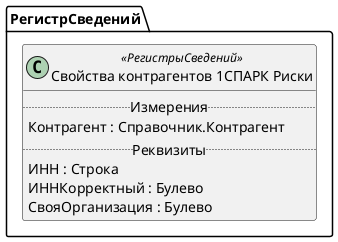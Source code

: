 ﻿@startuml СвойстваКонтрагентовСПАРКРиски
'!include templates.wsd
'..\include templates.wsd
class РегистрСведений.СвойстваКонтрагентовСПАРКРиски as "Свойства контрагентов 1СПАРК Риски" <<РегистрыСведений>>
{
..Измерения..
Контрагент : Справочник.Контрагент
..Реквизиты..
ИНН : Строка
ИННКорректный : Булево
СвояОрганизация : Булево
}
@enduml
